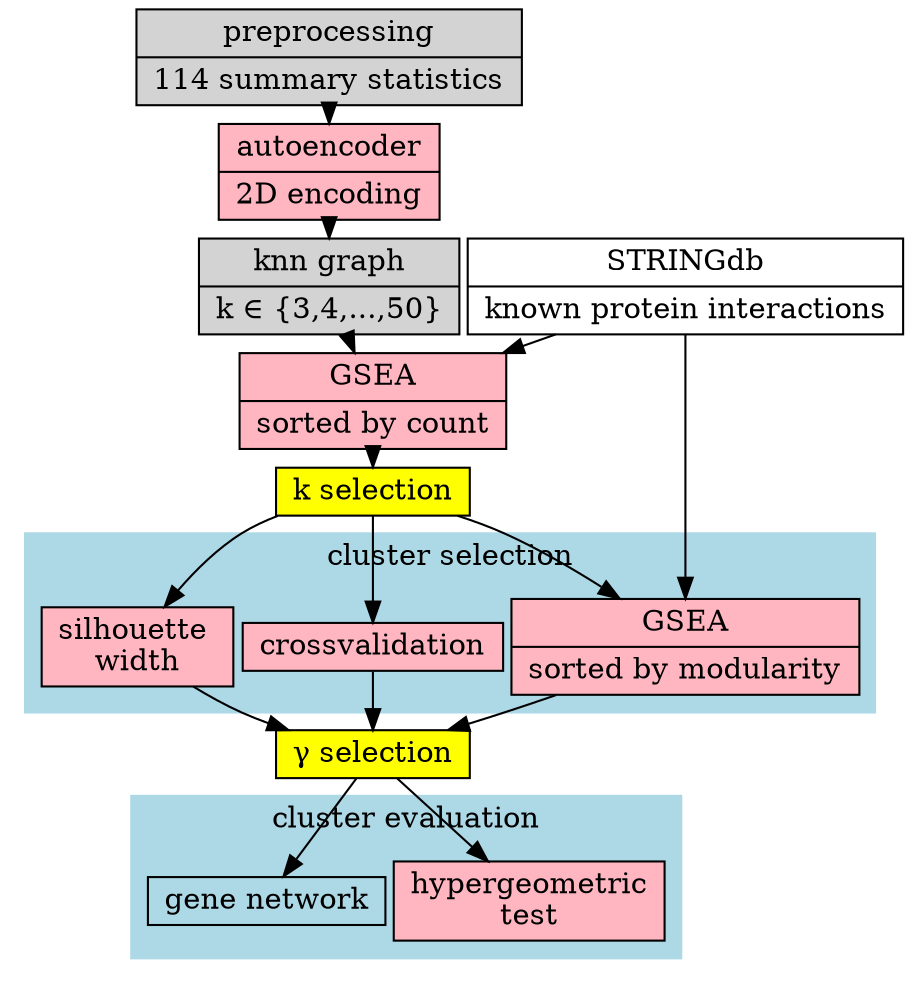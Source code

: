 digraph cluster0 {
	nodesep=.05;
	ranksep=0.05
	node [shape=record, height=.1];

	subgraph selection {
		node [style=filled; fillcolor="yellow"]
		ksel; ressel
	}

	subgraph procedure {
		node [style=filled; fillcolor="lightpink"]
		e; cv; sil; gsea0; gsea1; hyper
	}

	subgraph param {
		node [style=filled; fillcolor="lightgrey"]
		b; knn; 
	}

	subgraph clustersel {
		style=filled;
		color=lightblue;
		label="cluster selection";
		cv; sil; gsea1;
	}


	subgraph clustereval {
		style=filled;
		color=lightblue;
		label="cluster evaluation"
		hyper; gene
	}

	b [label="{<b0> preprocessing | 114 summary statistics}"];

	e [label="{autoencoder | 2D encoding}"];
	knn [label="{<a> knn graph | k ∈ \{3,4,...,50\}}"];
	sil [label="silhouette \nwidth"];

	cv [label="crossvalidation"];
	
	hyper [label="hypergeometric\ntest"];

	prot [label="{STRINGdb | known protein interactions}"];
	gsea0 [label="{<a> GSEA | <b> sorted by count}"]
	gsea1 [label="{GSEA | sorted by modularity}"]
	
	ksel [label="k selection"]
	ressel [label="γ selection"]

	gene [label="gene network"]

	b -> e -> knn -> {gsea0}

	prot -> {gsea0; gsea1}
	gsea0 -> ksel -> {cv; sil; gsea1}
	cv -> ressel;
	sil -> ressel;
	gsea1 -> ressel -> hyper

	ressel -> gene
}





